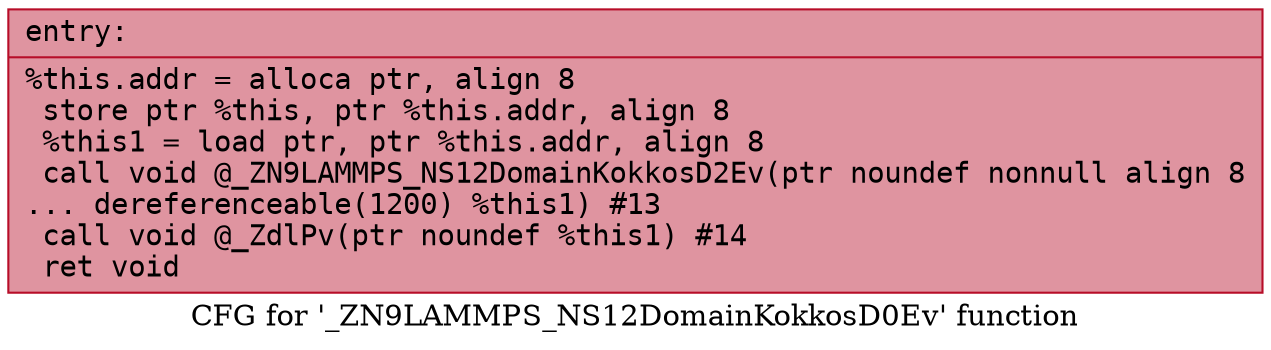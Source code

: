 digraph "CFG for '_ZN9LAMMPS_NS12DomainKokkosD0Ev' function" {
	label="CFG for '_ZN9LAMMPS_NS12DomainKokkosD0Ev' function";

	Node0x565291d2be00 [shape=record,color="#b70d28ff", style=filled, fillcolor="#b70d2870" fontname="Courier",label="{entry:\l|  %this.addr = alloca ptr, align 8\l  store ptr %this, ptr %this.addr, align 8\l  %this1 = load ptr, ptr %this.addr, align 8\l  call void @_ZN9LAMMPS_NS12DomainKokkosD2Ev(ptr noundef nonnull align 8\l... dereferenceable(1200) %this1) #13\l  call void @_ZdlPv(ptr noundef %this1) #14\l  ret void\l}"];
}
